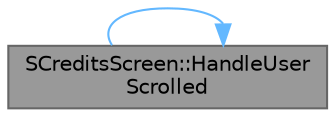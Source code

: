 digraph "SCreditsScreen::HandleUserScrolled"
{
 // INTERACTIVE_SVG=YES
 // LATEX_PDF_SIZE
  bgcolor="transparent";
  edge [fontname=Helvetica,fontsize=10,labelfontname=Helvetica,labelfontsize=10];
  node [fontname=Helvetica,fontsize=10,shape=box,height=0.2,width=0.4];
  rankdir="LR";
  Node1 [id="Node000001",label="SCreditsScreen::HandleUser\lScrolled",height=0.2,width=0.4,color="gray40", fillcolor="grey60", style="filled", fontcolor="black",tooltip="Handles when the user scrolls so that we can stop the auto-scrolling when they scroll backwards."];
  Node1 -> Node1 [id="edge1_Node000001_Node000001",color="steelblue1",style="solid",tooltip=" "];
}

